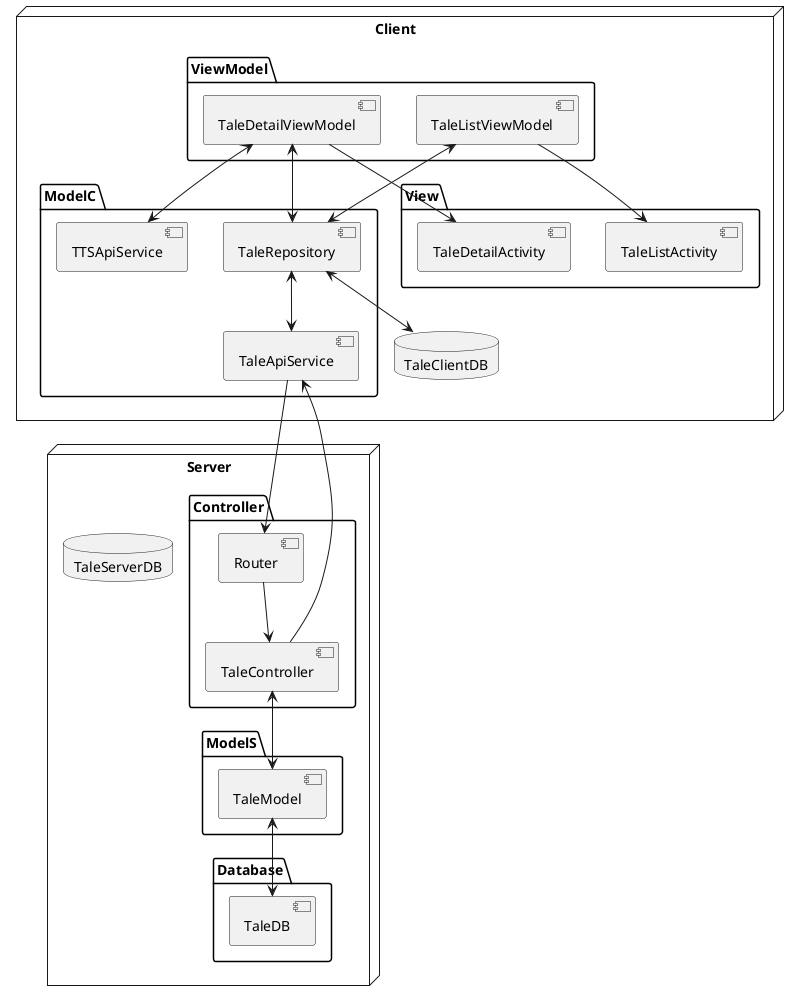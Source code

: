 @startuml lv2_module

node Client{
    package ModelC {
        component TaleRepository
        component TaleApiService
        component TTSApiService
    }

    package ViewModel {
        component TaleListViewModel
        component TaleDetailViewModel
    }

    package View {
        component TaleListActivity
        component TaleDetailActivity
    }

    database TaleClientDB
}



node Server {

    package Controller {
        component Router
        component TaleController
    }

    package ModelS {
        component TaleModel
    }

    package Database {
        component TaleDB
    }

    database TaleServerDB
}


Router --> TaleController
TaleController <--> TaleModel
TaleModel <--> TaleDB

TaleRepository <--> TaleClientDB
TaleRepository <--> TaleApiService
TaleDetailViewModel <-->TTSApiService

TaleListViewModel <--> TaleRepository
TaleDetailViewModel <--> TaleRepository

TaleListViewModel --> TaleListActivity
TaleDetailViewModel --> TaleDetailActivity

TaleApiService --> Router
TaleController --> TaleApiService



@enduml